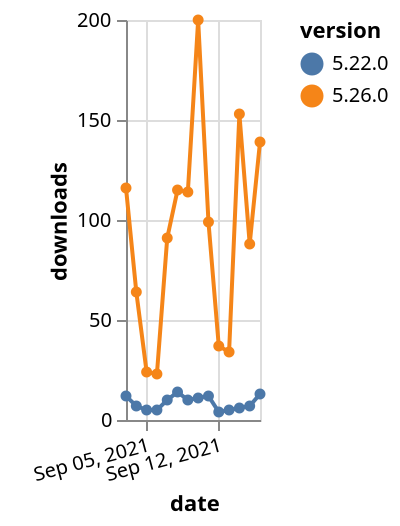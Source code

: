 {"$schema": "https://vega.github.io/schema/vega-lite/v5.json", "description": "A simple bar chart with embedded data.", "data": {"values": [{"date": "2021-09-03", "total": 93726, "delta": 116, "version": "5.26.0"}, {"date": "2021-09-04", "total": 93790, "delta": 64, "version": "5.26.0"}, {"date": "2021-09-05", "total": 93814, "delta": 24, "version": "5.26.0"}, {"date": "2021-09-06", "total": 93837, "delta": 23, "version": "5.26.0"}, {"date": "2021-09-07", "total": 93928, "delta": 91, "version": "5.26.0"}, {"date": "2021-09-08", "total": 94043, "delta": 115, "version": "5.26.0"}, {"date": "2021-09-09", "total": 94157, "delta": 114, "version": "5.26.0"}, {"date": "2021-09-10", "total": 94357, "delta": 200, "version": "5.26.0"}, {"date": "2021-09-11", "total": 94456, "delta": 99, "version": "5.26.0"}, {"date": "2021-09-12", "total": 94493, "delta": 37, "version": "5.26.0"}, {"date": "2021-09-13", "total": 94527, "delta": 34, "version": "5.26.0"}, {"date": "2021-09-14", "total": 94680, "delta": 153, "version": "5.26.0"}, {"date": "2021-09-15", "total": 94768, "delta": 88, "version": "5.26.0"}, {"date": "2021-09-16", "total": 94907, "delta": 139, "version": "5.26.0"}, {"date": "2021-09-03", "total": 176253, "delta": 12, "version": "5.22.0"}, {"date": "2021-09-04", "total": 176260, "delta": 7, "version": "5.22.0"}, {"date": "2021-09-05", "total": 176265, "delta": 5, "version": "5.22.0"}, {"date": "2021-09-06", "total": 176270, "delta": 5, "version": "5.22.0"}, {"date": "2021-09-07", "total": 176280, "delta": 10, "version": "5.22.0"}, {"date": "2021-09-08", "total": 176294, "delta": 14, "version": "5.22.0"}, {"date": "2021-09-09", "total": 176304, "delta": 10, "version": "5.22.0"}, {"date": "2021-09-10", "total": 176315, "delta": 11, "version": "5.22.0"}, {"date": "2021-09-11", "total": 176327, "delta": 12, "version": "5.22.0"}, {"date": "2021-09-12", "total": 176331, "delta": 4, "version": "5.22.0"}, {"date": "2021-09-13", "total": 176336, "delta": 5, "version": "5.22.0"}, {"date": "2021-09-14", "total": 176342, "delta": 6, "version": "5.22.0"}, {"date": "2021-09-15", "total": 176349, "delta": 7, "version": "5.22.0"}, {"date": "2021-09-16", "total": 176362, "delta": 13, "version": "5.22.0"}]}, "width": "container", "mark": {"type": "line", "point": {"filled": true}}, "encoding": {"x": {"field": "date", "type": "temporal", "timeUnit": "yearmonthdate", "title": "date", "axis": {"labelAngle": -15}}, "y": {"field": "delta", "type": "quantitative", "title": "downloads"}, "color": {"field": "version", "type": "nominal"}, "tooltip": {"field": "delta"}}}